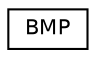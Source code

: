 digraph "Graphical Class Hierarchy"
{
  edge [fontname="Helvetica",fontsize="10",labelfontname="Helvetica",labelfontsize="10"];
  node [fontname="Helvetica",fontsize="10",shape=record];
  rankdir="LR";
  Node1 [label="BMP",height=0.2,width=0.4,color="black", fillcolor="white", style="filled",URL="$class_b_m_p.html"];
}
